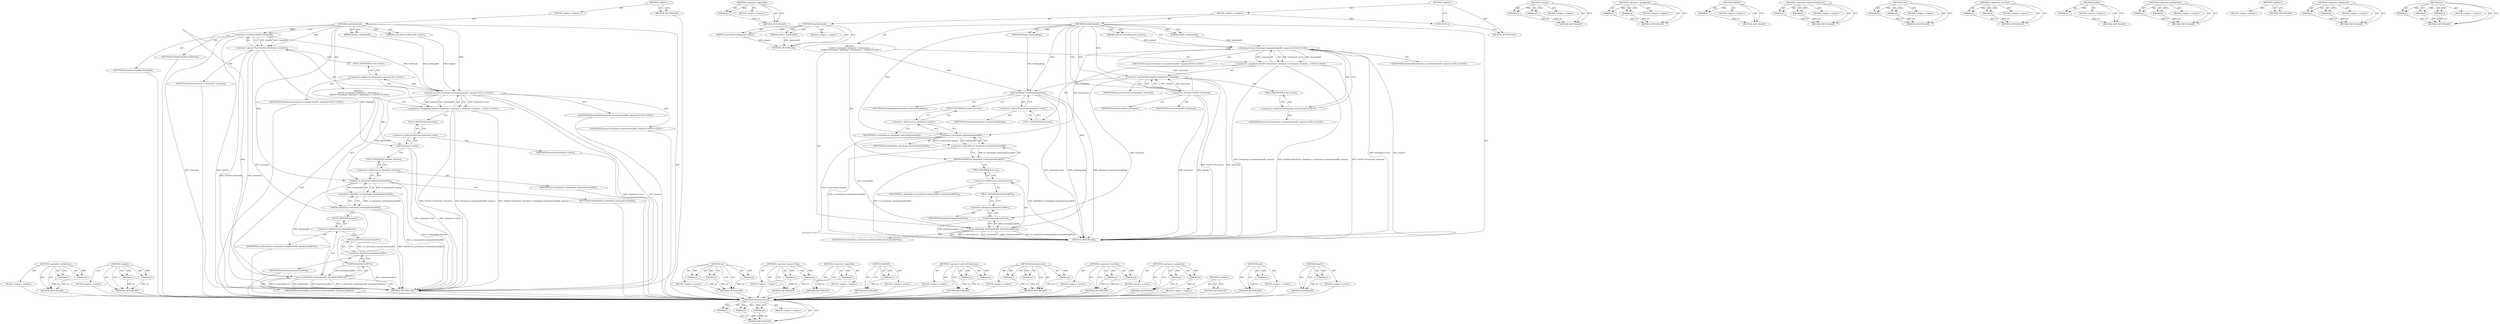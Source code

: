 digraph "set" {
vulnerable_84 [label=<(METHOD,&lt;operator&gt;.fieldAccess)>];
vulnerable_85 [label=<(PARAM,p1)>];
vulnerable_86 [label=<(PARAM,p2)>];
vulnerable_87 [label=<(BLOCK,&lt;empty&gt;,&lt;empty&gt;)>];
vulnerable_88 [label=<(METHOD_RETURN,ANY)>];
vulnerable_106 [label=<(METHOD,contains)>];
vulnerable_107 [label=<(PARAM,p1)>];
vulnerable_108 [label=<(PARAM,p2)>];
vulnerable_109 [label=<(BLOCK,&lt;empty&gt;,&lt;empty&gt;)>];
vulnerable_110 [label=<(METHOD_RETURN,ANY)>];
vulnerable_6 [label=<(METHOD,&lt;global&gt;)<SUB>1</SUB>>];
vulnerable_7 [label=<(BLOCK,&lt;empty&gt;,&lt;empty&gt;)<SUB>1</SUB>>];
vulnerable_8 [label=<(METHOD,startDownload)<SUB>1</SUB>>];
vulnerable_9 [label=<(PARAM,uint64_t downloadID)<SUB>1</SUB>>];
vulnerable_10 [label=<(PARAM,const ResourceRequest&amp; request)<SUB>1</SUB>>];
vulnerable_11 [label="<(BLOCK,{
     OwnPtr&lt;Download&gt; download = Download::cr...,{
     OwnPtr&lt;Download&gt; download = Download::cr...)<SUB>2</SUB>>"];
vulnerable_12 [label="<(&lt;operator&gt;.assignment,OwnPtr&lt;Download&gt; download = Download::create(do...)<SUB>3</SUB>>"];
vulnerable_13 [label=<(&lt;operator&gt;.greaterThan,OwnPtr&lt;Download&gt; download)<SUB>3</SUB>>];
vulnerable_14 [label=<(&lt;operator&gt;.lessThan,OwnPtr&lt;Download)<SUB>3</SUB>>];
vulnerable_15 [label=<(IDENTIFIER,OwnPtr,OwnPtr&lt;Download)<SUB>3</SUB>>];
vulnerable_16 [label=<(IDENTIFIER,Download,OwnPtr&lt;Download)<SUB>3</SUB>>];
vulnerable_17 [label=<(IDENTIFIER,download,OwnPtr&lt;Download&gt; download)<SUB>3</SUB>>];
vulnerable_18 [label="<(Download.create,Download::create(downloadID, request))<SUB>3</SUB>>"];
vulnerable_19 [label="<(&lt;operator&gt;.fieldAccess,Download::create)<SUB>3</SUB>>"];
vulnerable_20 [label="<(IDENTIFIER,Download,Download::create(downloadID, request))<SUB>3</SUB>>"];
vulnerable_21 [label=<(FIELD_IDENTIFIER,create,create)<SUB>3</SUB>>];
vulnerable_22 [label="<(IDENTIFIER,downloadID,Download::create(downloadID, request))<SUB>3</SUB>>"];
vulnerable_23 [label="<(IDENTIFIER,request,Download::create(downloadID, request))<SUB>3</SUB>>"];
vulnerable_24 [label=<(start,download-&gt;start())<SUB>4</SUB>>];
vulnerable_25 [label=<(&lt;operator&gt;.indirectFieldAccess,download-&gt;start)<SUB>4</SUB>>];
vulnerable_26 [label=<(IDENTIFIER,download,download-&gt;start())<SUB>4</SUB>>];
vulnerable_27 [label=<(FIELD_IDENTIFIER,start,start)<SUB>4</SUB>>];
vulnerable_28 [label=<(ASSERT,ASSERT(!m_downloads.contains(downloadID)))<SUB>6</SUB>>];
vulnerable_29 [label=<(&lt;operator&gt;.logicalNot,!m_downloads.contains(downloadID))<SUB>6</SUB>>];
vulnerable_30 [label=<(contains,m_downloads.contains(downloadID))<SUB>6</SUB>>];
vulnerable_31 [label=<(&lt;operator&gt;.fieldAccess,m_downloads.contains)<SUB>6</SUB>>];
vulnerable_32 [label=<(IDENTIFIER,m_downloads,m_downloads.contains(downloadID))<SUB>6</SUB>>];
vulnerable_33 [label=<(FIELD_IDENTIFIER,contains,contains)<SUB>6</SUB>>];
vulnerable_34 [label=<(IDENTIFIER,downloadID,m_downloads.contains(downloadID))<SUB>6</SUB>>];
vulnerable_35 [label=<(set,m_downloads.set(downloadID, download.leakPtr()))<SUB>7</SUB>>];
vulnerable_36 [label=<(&lt;operator&gt;.fieldAccess,m_downloads.set)<SUB>7</SUB>>];
vulnerable_37 [label=<(IDENTIFIER,m_downloads,m_downloads.set(downloadID, download.leakPtr()))<SUB>7</SUB>>];
vulnerable_38 [label=<(FIELD_IDENTIFIER,set,set)<SUB>7</SUB>>];
vulnerable_39 [label=<(IDENTIFIER,downloadID,m_downloads.set(downloadID, download.leakPtr()))<SUB>7</SUB>>];
vulnerable_40 [label=<(leakPtr,download.leakPtr())<SUB>7</SUB>>];
vulnerable_41 [label=<(&lt;operator&gt;.fieldAccess,download.leakPtr)<SUB>7</SUB>>];
vulnerable_42 [label=<(IDENTIFIER,download,download.leakPtr())<SUB>7</SUB>>];
vulnerable_43 [label=<(FIELD_IDENTIFIER,leakPtr,leakPtr)<SUB>7</SUB>>];
vulnerable_44 [label=<(METHOD_RETURN,void)<SUB>1</SUB>>];
vulnerable_46 [label=<(METHOD_RETURN,ANY)<SUB>1</SUB>>];
vulnerable_111 [label=<(METHOD,set)>];
vulnerable_112 [label=<(PARAM,p1)>];
vulnerable_113 [label=<(PARAM,p2)>];
vulnerable_114 [label=<(PARAM,p3)>];
vulnerable_115 [label=<(BLOCK,&lt;empty&gt;,&lt;empty&gt;)>];
vulnerable_116 [label=<(METHOD_RETURN,ANY)>];
vulnerable_68 [label=<(METHOD,&lt;operator&gt;.greaterThan)>];
vulnerable_69 [label=<(PARAM,p1)>];
vulnerable_70 [label=<(PARAM,p2)>];
vulnerable_71 [label=<(BLOCK,&lt;empty&gt;,&lt;empty&gt;)>];
vulnerable_72 [label=<(METHOD_RETURN,ANY)>];
vulnerable_102 [label=<(METHOD,&lt;operator&gt;.logicalNot)>];
vulnerable_103 [label=<(PARAM,p1)>];
vulnerable_104 [label=<(BLOCK,&lt;empty&gt;,&lt;empty&gt;)>];
vulnerable_105 [label=<(METHOD_RETURN,ANY)>];
vulnerable_98 [label=<(METHOD,ASSERT)>];
vulnerable_99 [label=<(PARAM,p1)>];
vulnerable_100 [label=<(BLOCK,&lt;empty&gt;,&lt;empty&gt;)>];
vulnerable_101 [label=<(METHOD_RETURN,ANY)>];
vulnerable_93 [label=<(METHOD,&lt;operator&gt;.indirectFieldAccess)>];
vulnerable_94 [label=<(PARAM,p1)>];
vulnerable_95 [label=<(PARAM,p2)>];
vulnerable_96 [label=<(BLOCK,&lt;empty&gt;,&lt;empty&gt;)>];
vulnerable_97 [label=<(METHOD_RETURN,ANY)>];
vulnerable_78 [label=<(METHOD,Download.create)>];
vulnerable_79 [label=<(PARAM,p1)>];
vulnerable_80 [label=<(PARAM,p2)>];
vulnerable_81 [label=<(PARAM,p3)>];
vulnerable_82 [label=<(BLOCK,&lt;empty&gt;,&lt;empty&gt;)>];
vulnerable_83 [label=<(METHOD_RETURN,ANY)>];
vulnerable_73 [label=<(METHOD,&lt;operator&gt;.lessThan)>];
vulnerable_74 [label=<(PARAM,p1)>];
vulnerable_75 [label=<(PARAM,p2)>];
vulnerable_76 [label=<(BLOCK,&lt;empty&gt;,&lt;empty&gt;)>];
vulnerable_77 [label=<(METHOD_RETURN,ANY)>];
vulnerable_63 [label=<(METHOD,&lt;operator&gt;.assignment)>];
vulnerable_64 [label=<(PARAM,p1)>];
vulnerable_65 [label=<(PARAM,p2)>];
vulnerable_66 [label=<(BLOCK,&lt;empty&gt;,&lt;empty&gt;)>];
vulnerable_67 [label=<(METHOD_RETURN,ANY)>];
vulnerable_57 [label=<(METHOD,&lt;global&gt;)<SUB>1</SUB>>];
vulnerable_58 [label=<(BLOCK,&lt;empty&gt;,&lt;empty&gt;)>];
vulnerable_59 [label=<(METHOD_RETURN,ANY)>];
vulnerable_89 [label=<(METHOD,start)>];
vulnerable_90 [label=<(PARAM,p1)>];
vulnerable_91 [label=<(BLOCK,&lt;empty&gt;,&lt;empty&gt;)>];
vulnerable_92 [label=<(METHOD_RETURN,ANY)>];
vulnerable_117 [label=<(METHOD,leakPtr)>];
vulnerable_118 [label=<(PARAM,p1)>];
vulnerable_119 [label=<(BLOCK,&lt;empty&gt;,&lt;empty&gt;)>];
vulnerable_120 [label=<(METHOD_RETURN,ANY)>];
fixed_89 [label=<(METHOD,Download.create)>];
fixed_90 [label=<(PARAM,p1)>];
fixed_91 [label=<(PARAM,p2)>];
fixed_92 [label=<(PARAM,p3)>];
fixed_93 [label=<(BLOCK,&lt;empty&gt;,&lt;empty&gt;)>];
fixed_94 [label=<(METHOD_RETURN,ANY)>];
fixed_114 [label=<(METHOD,&lt;operator&gt;.logicalNot)>];
fixed_115 [label=<(PARAM,p1)>];
fixed_116 [label=<(BLOCK,&lt;empty&gt;,&lt;empty&gt;)>];
fixed_117 [label=<(METHOD_RETURN,ANY)>];
fixed_6 [label=<(METHOD,&lt;global&gt;)<SUB>1</SUB>>];
fixed_7 [label=<(BLOCK,&lt;empty&gt;,&lt;empty&gt;)<SUB>1</SUB>>];
fixed_8 [label=<(METHOD,startDownload)<SUB>1</SUB>>];
fixed_9 [label=<(PARAM,uint64_t downloadID)<SUB>1</SUB>>];
fixed_10 [label=<(PARAM,const ResourceRequest&amp; request)<SUB>1</SUB>>];
fixed_11 [label=<(BLOCK,&lt;empty&gt;,&lt;empty&gt;)>];
fixed_12 [label=<(METHOD_RETURN,void)<SUB>1</SUB>>];
fixed_14 [label=<(UNKNOWN,),))<SUB>1</SUB>>];
fixed_15 [label=<(METHOD,startDownload)<SUB>2</SUB>>];
fixed_16 [label=<(PARAM,uint64_t downloadID)<SUB>2</SUB>>];
fixed_17 [label=<(PARAM,WebPage* initiatingPage)<SUB>2</SUB>>];
fixed_18 [label=<(PARAM,const ResourceRequest&amp; request)<SUB>2</SUB>>];
fixed_19 [label="<(BLOCK,{
     OwnPtr&lt;Download&gt; download = Download::cr...,{
     OwnPtr&lt;Download&gt; download = Download::cr...)<SUB>3</SUB>>"];
fixed_20 [label="<(&lt;operator&gt;.assignment,OwnPtr&lt;Download&gt; download = Download::create(do...)<SUB>4</SUB>>"];
fixed_21 [label=<(&lt;operator&gt;.greaterThan,OwnPtr&lt;Download&gt; download)<SUB>4</SUB>>];
fixed_22 [label=<(&lt;operator&gt;.lessThan,OwnPtr&lt;Download)<SUB>4</SUB>>];
fixed_23 [label=<(IDENTIFIER,OwnPtr,OwnPtr&lt;Download)<SUB>4</SUB>>];
fixed_24 [label=<(IDENTIFIER,Download,OwnPtr&lt;Download)<SUB>4</SUB>>];
fixed_25 [label=<(IDENTIFIER,download,OwnPtr&lt;Download&gt; download)<SUB>4</SUB>>];
fixed_26 [label="<(Download.create,Download::create(downloadID, request))<SUB>4</SUB>>"];
fixed_27 [label="<(&lt;operator&gt;.fieldAccess,Download::create)<SUB>4</SUB>>"];
fixed_28 [label="<(IDENTIFIER,Download,Download::create(downloadID, request))<SUB>4</SUB>>"];
fixed_29 [label=<(FIELD_IDENTIFIER,create,create)<SUB>4</SUB>>];
fixed_30 [label="<(IDENTIFIER,downloadID,Download::create(downloadID, request))<SUB>4</SUB>>"];
fixed_31 [label="<(IDENTIFIER,request,Download::create(downloadID, request))<SUB>4</SUB>>"];
fixed_32 [label=<(start,download-&gt;start(initiatingPage))<SUB>5</SUB>>];
fixed_33 [label=<(&lt;operator&gt;.indirectFieldAccess,download-&gt;start)<SUB>5</SUB>>];
fixed_34 [label=<(IDENTIFIER,download,download-&gt;start(initiatingPage))<SUB>5</SUB>>];
fixed_35 [label=<(FIELD_IDENTIFIER,start,start)<SUB>5</SUB>>];
fixed_36 [label=<(IDENTIFIER,initiatingPage,download-&gt;start(initiatingPage))<SUB>5</SUB>>];
fixed_37 [label=<(ASSERT,ASSERT(!m_downloads.contains(downloadID)))<SUB>7</SUB>>];
fixed_38 [label=<(&lt;operator&gt;.logicalNot,!m_downloads.contains(downloadID))<SUB>7</SUB>>];
fixed_39 [label=<(contains,m_downloads.contains(downloadID))<SUB>7</SUB>>];
fixed_40 [label=<(&lt;operator&gt;.fieldAccess,m_downloads.contains)<SUB>7</SUB>>];
fixed_41 [label=<(IDENTIFIER,m_downloads,m_downloads.contains(downloadID))<SUB>7</SUB>>];
fixed_42 [label=<(FIELD_IDENTIFIER,contains,contains)<SUB>7</SUB>>];
fixed_43 [label=<(IDENTIFIER,downloadID,m_downloads.contains(downloadID))<SUB>7</SUB>>];
fixed_44 [label=<(set,m_downloads.set(downloadID, download.leakPtr()))<SUB>8</SUB>>];
fixed_45 [label=<(&lt;operator&gt;.fieldAccess,m_downloads.set)<SUB>8</SUB>>];
fixed_46 [label=<(IDENTIFIER,m_downloads,m_downloads.set(downloadID, download.leakPtr()))<SUB>8</SUB>>];
fixed_47 [label=<(FIELD_IDENTIFIER,set,set)<SUB>8</SUB>>];
fixed_48 [label=<(IDENTIFIER,downloadID,m_downloads.set(downloadID, download.leakPtr()))<SUB>8</SUB>>];
fixed_49 [label=<(leakPtr,download.leakPtr())<SUB>8</SUB>>];
fixed_50 [label=<(&lt;operator&gt;.fieldAccess,download.leakPtr)<SUB>8</SUB>>];
fixed_51 [label=<(IDENTIFIER,download,download.leakPtr())<SUB>8</SUB>>];
fixed_52 [label=<(FIELD_IDENTIFIER,leakPtr,leakPtr)<SUB>8</SUB>>];
fixed_53 [label=<(METHOD_RETURN,void)<SUB>2</SUB>>];
fixed_55 [label=<(METHOD_RETURN,ANY)<SUB>1</SUB>>];
fixed_118 [label=<(METHOD,contains)>];
fixed_119 [label=<(PARAM,p1)>];
fixed_120 [label=<(PARAM,p2)>];
fixed_121 [label=<(BLOCK,&lt;empty&gt;,&lt;empty&gt;)>];
fixed_122 [label=<(METHOD_RETURN,ANY)>];
fixed_74 [label=<(METHOD,&lt;operator&gt;.assignment)>];
fixed_75 [label=<(PARAM,p1)>];
fixed_76 [label=<(PARAM,p2)>];
fixed_77 [label=<(BLOCK,&lt;empty&gt;,&lt;empty&gt;)>];
fixed_78 [label=<(METHOD_RETURN,ANY)>];
fixed_110 [label=<(METHOD,ASSERT)>];
fixed_111 [label=<(PARAM,p1)>];
fixed_112 [label=<(BLOCK,&lt;empty&gt;,&lt;empty&gt;)>];
fixed_113 [label=<(METHOD_RETURN,ANY)>];
fixed_105 [label=<(METHOD,&lt;operator&gt;.indirectFieldAccess)>];
fixed_106 [label=<(PARAM,p1)>];
fixed_107 [label=<(PARAM,p2)>];
fixed_108 [label=<(BLOCK,&lt;empty&gt;,&lt;empty&gt;)>];
fixed_109 [label=<(METHOD_RETURN,ANY)>];
fixed_100 [label=<(METHOD,start)>];
fixed_101 [label=<(PARAM,p1)>];
fixed_102 [label=<(PARAM,p2)>];
fixed_103 [label=<(BLOCK,&lt;empty&gt;,&lt;empty&gt;)>];
fixed_104 [label=<(METHOD_RETURN,ANY)>];
fixed_84 [label=<(METHOD,&lt;operator&gt;.lessThan)>];
fixed_85 [label=<(PARAM,p1)>];
fixed_86 [label=<(PARAM,p2)>];
fixed_87 [label=<(BLOCK,&lt;empty&gt;,&lt;empty&gt;)>];
fixed_88 [label=<(METHOD_RETURN,ANY)>];
fixed_129 [label=<(METHOD,leakPtr)>];
fixed_130 [label=<(PARAM,p1)>];
fixed_131 [label=<(BLOCK,&lt;empty&gt;,&lt;empty&gt;)>];
fixed_132 [label=<(METHOD_RETURN,ANY)>];
fixed_79 [label=<(METHOD,&lt;operator&gt;.greaterThan)>];
fixed_80 [label=<(PARAM,p1)>];
fixed_81 [label=<(PARAM,p2)>];
fixed_82 [label=<(BLOCK,&lt;empty&gt;,&lt;empty&gt;)>];
fixed_83 [label=<(METHOD_RETURN,ANY)>];
fixed_68 [label=<(METHOD,&lt;global&gt;)<SUB>1</SUB>>];
fixed_69 [label=<(BLOCK,&lt;empty&gt;,&lt;empty&gt;)>];
fixed_70 [label=<(METHOD_RETURN,ANY)>];
fixed_95 [label=<(METHOD,&lt;operator&gt;.fieldAccess)>];
fixed_96 [label=<(PARAM,p1)>];
fixed_97 [label=<(PARAM,p2)>];
fixed_98 [label=<(BLOCK,&lt;empty&gt;,&lt;empty&gt;)>];
fixed_99 [label=<(METHOD_RETURN,ANY)>];
fixed_123 [label=<(METHOD,set)>];
fixed_124 [label=<(PARAM,p1)>];
fixed_125 [label=<(PARAM,p2)>];
fixed_126 [label=<(PARAM,p3)>];
fixed_127 [label=<(BLOCK,&lt;empty&gt;,&lt;empty&gt;)>];
fixed_128 [label=<(METHOD_RETURN,ANY)>];
vulnerable_84 -> vulnerable_85  [key=0, label="AST: "];
vulnerable_84 -> vulnerable_85  [key=1, label="DDG: "];
vulnerable_84 -> vulnerable_87  [key=0, label="AST: "];
vulnerable_84 -> vulnerable_86  [key=0, label="AST: "];
vulnerable_84 -> vulnerable_86  [key=1, label="DDG: "];
vulnerable_84 -> vulnerable_88  [key=0, label="AST: "];
vulnerable_84 -> vulnerable_88  [key=1, label="CFG: "];
vulnerable_85 -> vulnerable_88  [key=0, label="DDG: p1"];
vulnerable_86 -> vulnerable_88  [key=0, label="DDG: p2"];
vulnerable_87 -> fixed_89  [key=0];
vulnerable_88 -> fixed_89  [key=0];
vulnerable_106 -> vulnerable_107  [key=0, label="AST: "];
vulnerable_106 -> vulnerable_107  [key=1, label="DDG: "];
vulnerable_106 -> vulnerable_109  [key=0, label="AST: "];
vulnerable_106 -> vulnerable_108  [key=0, label="AST: "];
vulnerable_106 -> vulnerable_108  [key=1, label="DDG: "];
vulnerable_106 -> vulnerable_110  [key=0, label="AST: "];
vulnerable_106 -> vulnerable_110  [key=1, label="CFG: "];
vulnerable_107 -> vulnerable_110  [key=0, label="DDG: p1"];
vulnerable_108 -> vulnerable_110  [key=0, label="DDG: p2"];
vulnerable_109 -> fixed_89  [key=0];
vulnerable_110 -> fixed_89  [key=0];
vulnerable_6 -> vulnerable_7  [key=0, label="AST: "];
vulnerable_6 -> vulnerable_46  [key=0, label="AST: "];
vulnerable_6 -> vulnerable_46  [key=1, label="CFG: "];
vulnerable_7 -> vulnerable_8  [key=0, label="AST: "];
vulnerable_8 -> vulnerable_9  [key=0, label="AST: "];
vulnerable_8 -> vulnerable_9  [key=1, label="DDG: "];
vulnerable_8 -> vulnerable_10  [key=0, label="AST: "];
vulnerable_8 -> vulnerable_10  [key=1, label="DDG: "];
vulnerable_8 -> vulnerable_11  [key=0, label="AST: "];
vulnerable_8 -> vulnerable_44  [key=0, label="AST: "];
vulnerable_8 -> vulnerable_14  [key=0, label="CFG: "];
vulnerable_8 -> vulnerable_14  [key=1, label="DDG: "];
vulnerable_8 -> vulnerable_35  [key=0, label="DDG: "];
vulnerable_8 -> vulnerable_13  [key=0, label="DDG: "];
vulnerable_8 -> vulnerable_18  [key=0, label="DDG: "];
vulnerable_8 -> vulnerable_30  [key=0, label="DDG: "];
vulnerable_9 -> vulnerable_18  [key=0, label="DDG: downloadID"];
vulnerable_10 -> vulnerable_18  [key=0, label="DDG: request"];
vulnerable_11 -> vulnerable_12  [key=0, label="AST: "];
vulnerable_11 -> vulnerable_24  [key=0, label="AST: "];
vulnerable_11 -> vulnerable_28  [key=0, label="AST: "];
vulnerable_11 -> vulnerable_35  [key=0, label="AST: "];
vulnerable_12 -> vulnerable_13  [key=0, label="AST: "];
vulnerable_12 -> vulnerable_18  [key=0, label="AST: "];
vulnerable_12 -> vulnerable_27  [key=0, label="CFG: "];
vulnerable_12 -> vulnerable_44  [key=0, label="DDG: OwnPtr&lt;Download&gt; download"];
vulnerable_12 -> vulnerable_44  [key=1, label="DDG: Download::create(downloadID, request)"];
vulnerable_12 -> vulnerable_44  [key=2, label="DDG: OwnPtr&lt;Download&gt; download = Download::create(downloadID, request)"];
vulnerable_13 -> vulnerable_14  [key=0, label="AST: "];
vulnerable_13 -> vulnerable_17  [key=0, label="AST: "];
vulnerable_13 -> vulnerable_21  [key=0, label="CFG: "];
vulnerable_13 -> vulnerable_44  [key=0, label="DDG: OwnPtr&lt;Download"];
vulnerable_13 -> vulnerable_44  [key=1, label="DDG: download"];
vulnerable_13 -> vulnerable_24  [key=0, label="DDG: download"];
vulnerable_13 -> vulnerable_40  [key=0, label="DDG: download"];
vulnerable_14 -> vulnerable_15  [key=0, label="AST: "];
vulnerable_14 -> vulnerable_16  [key=0, label="AST: "];
vulnerable_14 -> vulnerable_13  [key=0, label="CFG: "];
vulnerable_14 -> vulnerable_13  [key=1, label="DDG: OwnPtr"];
vulnerable_14 -> vulnerable_13  [key=2, label="DDG: Download"];
vulnerable_14 -> vulnerable_44  [key=0, label="DDG: Download"];
vulnerable_14 -> vulnerable_44  [key=1, label="DDG: OwnPtr"];
vulnerable_14 -> vulnerable_18  [key=0, label="DDG: Download"];
vulnerable_15 -> fixed_89  [key=0];
vulnerable_16 -> fixed_89  [key=0];
vulnerable_17 -> fixed_89  [key=0];
vulnerable_18 -> vulnerable_19  [key=0, label="AST: "];
vulnerable_18 -> vulnerable_22  [key=0, label="AST: "];
vulnerable_18 -> vulnerable_23  [key=0, label="AST: "];
vulnerable_18 -> vulnerable_12  [key=0, label="CFG: "];
vulnerable_18 -> vulnerable_12  [key=1, label="DDG: Download::create"];
vulnerable_18 -> vulnerable_12  [key=2, label="DDG: downloadID"];
vulnerable_18 -> vulnerable_12  [key=3, label="DDG: request"];
vulnerable_18 -> vulnerable_44  [key=0, label="DDG: Download::create"];
vulnerable_18 -> vulnerable_44  [key=1, label="DDG: request"];
vulnerable_18 -> vulnerable_30  [key=0, label="DDG: downloadID"];
vulnerable_19 -> vulnerable_20  [key=0, label="AST: "];
vulnerable_19 -> vulnerable_21  [key=0, label="AST: "];
vulnerable_19 -> vulnerable_18  [key=0, label="CFG: "];
vulnerable_20 -> fixed_89  [key=0];
vulnerable_21 -> vulnerable_19  [key=0, label="CFG: "];
vulnerable_22 -> fixed_89  [key=0];
vulnerable_23 -> fixed_89  [key=0];
vulnerable_24 -> vulnerable_25  [key=0, label="AST: "];
vulnerable_24 -> vulnerable_33  [key=0, label="CFG: "];
vulnerable_24 -> vulnerable_44  [key=0, label="DDG: download-&gt;start"];
vulnerable_24 -> vulnerable_44  [key=1, label="DDG: download-&gt;start()"];
vulnerable_25 -> vulnerable_26  [key=0, label="AST: "];
vulnerable_25 -> vulnerable_27  [key=0, label="AST: "];
vulnerable_25 -> vulnerable_24  [key=0, label="CFG: "];
vulnerable_26 -> fixed_89  [key=0];
vulnerable_27 -> vulnerable_25  [key=0, label="CFG: "];
vulnerable_28 -> vulnerable_29  [key=0, label="AST: "];
vulnerable_28 -> vulnerable_38  [key=0, label="CFG: "];
vulnerable_28 -> vulnerable_44  [key=0, label="DDG: !m_downloads.contains(downloadID)"];
vulnerable_28 -> vulnerable_44  [key=1, label="DDG: ASSERT(!m_downloads.contains(downloadID))"];
vulnerable_29 -> vulnerable_30  [key=0, label="AST: "];
vulnerable_29 -> vulnerable_28  [key=0, label="CFG: "];
vulnerable_29 -> vulnerable_28  [key=1, label="DDG: m_downloads.contains(downloadID)"];
vulnerable_29 -> vulnerable_44  [key=0, label="DDG: m_downloads.contains(downloadID)"];
vulnerable_30 -> vulnerable_31  [key=0, label="AST: "];
vulnerable_30 -> vulnerable_34  [key=0, label="AST: "];
vulnerable_30 -> vulnerable_29  [key=0, label="CFG: "];
vulnerable_30 -> vulnerable_29  [key=1, label="DDG: m_downloads.contains"];
vulnerable_30 -> vulnerable_29  [key=2, label="DDG: downloadID"];
vulnerable_30 -> vulnerable_44  [key=0, label="DDG: m_downloads.contains"];
vulnerable_30 -> vulnerable_35  [key=0, label="DDG: downloadID"];
vulnerable_31 -> vulnerable_32  [key=0, label="AST: "];
vulnerable_31 -> vulnerable_33  [key=0, label="AST: "];
vulnerable_31 -> vulnerable_30  [key=0, label="CFG: "];
vulnerable_32 -> fixed_89  [key=0];
vulnerable_33 -> vulnerable_31  [key=0, label="CFG: "];
vulnerable_34 -> fixed_89  [key=0];
vulnerable_35 -> vulnerable_36  [key=0, label="AST: "];
vulnerable_35 -> vulnerable_39  [key=0, label="AST: "];
vulnerable_35 -> vulnerable_40  [key=0, label="AST: "];
vulnerable_35 -> vulnerable_44  [key=0, label="CFG: "];
vulnerable_35 -> vulnerable_44  [key=1, label="DDG: m_downloads.set"];
vulnerable_35 -> vulnerable_44  [key=2, label="DDG: downloadID"];
vulnerable_35 -> vulnerable_44  [key=3, label="DDG: download.leakPtr()"];
vulnerable_35 -> vulnerable_44  [key=4, label="DDG: m_downloads.set(downloadID, download.leakPtr())"];
vulnerable_36 -> vulnerable_37  [key=0, label="AST: "];
vulnerable_36 -> vulnerable_38  [key=0, label="AST: "];
vulnerable_36 -> vulnerable_43  [key=0, label="CFG: "];
vulnerable_37 -> fixed_89  [key=0];
vulnerable_38 -> vulnerable_36  [key=0, label="CFG: "];
vulnerable_39 -> fixed_89  [key=0];
vulnerable_40 -> vulnerable_41  [key=0, label="AST: "];
vulnerable_40 -> vulnerable_35  [key=0, label="CFG: "];
vulnerable_40 -> vulnerable_35  [key=1, label="DDG: download.leakPtr"];
vulnerable_40 -> vulnerable_44  [key=0, label="DDG: download.leakPtr"];
vulnerable_41 -> vulnerable_42  [key=0, label="AST: "];
vulnerable_41 -> vulnerable_43  [key=0, label="AST: "];
vulnerable_41 -> vulnerable_40  [key=0, label="CFG: "];
vulnerable_42 -> fixed_89  [key=0];
vulnerable_43 -> vulnerable_41  [key=0, label="CFG: "];
vulnerable_44 -> fixed_89  [key=0];
vulnerable_46 -> fixed_89  [key=0];
vulnerable_111 -> vulnerable_112  [key=0, label="AST: "];
vulnerable_111 -> vulnerable_112  [key=1, label="DDG: "];
vulnerable_111 -> vulnerable_115  [key=0, label="AST: "];
vulnerable_111 -> vulnerable_113  [key=0, label="AST: "];
vulnerable_111 -> vulnerable_113  [key=1, label="DDG: "];
vulnerable_111 -> vulnerable_116  [key=0, label="AST: "];
vulnerable_111 -> vulnerable_116  [key=1, label="CFG: "];
vulnerable_111 -> vulnerable_114  [key=0, label="AST: "];
vulnerable_111 -> vulnerable_114  [key=1, label="DDG: "];
vulnerable_112 -> vulnerable_116  [key=0, label="DDG: p1"];
vulnerable_113 -> vulnerable_116  [key=0, label="DDG: p2"];
vulnerable_114 -> vulnerable_116  [key=0, label="DDG: p3"];
vulnerable_115 -> fixed_89  [key=0];
vulnerable_116 -> fixed_89  [key=0];
vulnerable_68 -> vulnerable_69  [key=0, label="AST: "];
vulnerable_68 -> vulnerable_69  [key=1, label="DDG: "];
vulnerable_68 -> vulnerable_71  [key=0, label="AST: "];
vulnerable_68 -> vulnerable_70  [key=0, label="AST: "];
vulnerable_68 -> vulnerable_70  [key=1, label="DDG: "];
vulnerable_68 -> vulnerable_72  [key=0, label="AST: "];
vulnerable_68 -> vulnerable_72  [key=1, label="CFG: "];
vulnerable_69 -> vulnerable_72  [key=0, label="DDG: p1"];
vulnerable_70 -> vulnerable_72  [key=0, label="DDG: p2"];
vulnerable_71 -> fixed_89  [key=0];
vulnerable_72 -> fixed_89  [key=0];
vulnerable_102 -> vulnerable_103  [key=0, label="AST: "];
vulnerable_102 -> vulnerable_103  [key=1, label="DDG: "];
vulnerable_102 -> vulnerable_104  [key=0, label="AST: "];
vulnerable_102 -> vulnerable_105  [key=0, label="AST: "];
vulnerable_102 -> vulnerable_105  [key=1, label="CFG: "];
vulnerable_103 -> vulnerable_105  [key=0, label="DDG: p1"];
vulnerable_104 -> fixed_89  [key=0];
vulnerable_105 -> fixed_89  [key=0];
vulnerable_98 -> vulnerable_99  [key=0, label="AST: "];
vulnerable_98 -> vulnerable_99  [key=1, label="DDG: "];
vulnerable_98 -> vulnerable_100  [key=0, label="AST: "];
vulnerable_98 -> vulnerable_101  [key=0, label="AST: "];
vulnerable_98 -> vulnerable_101  [key=1, label="CFG: "];
vulnerable_99 -> vulnerable_101  [key=0, label="DDG: p1"];
vulnerable_100 -> fixed_89  [key=0];
vulnerable_101 -> fixed_89  [key=0];
vulnerable_93 -> vulnerable_94  [key=0, label="AST: "];
vulnerable_93 -> vulnerable_94  [key=1, label="DDG: "];
vulnerable_93 -> vulnerable_96  [key=0, label="AST: "];
vulnerable_93 -> vulnerable_95  [key=0, label="AST: "];
vulnerable_93 -> vulnerable_95  [key=1, label="DDG: "];
vulnerable_93 -> vulnerable_97  [key=0, label="AST: "];
vulnerable_93 -> vulnerable_97  [key=1, label="CFG: "];
vulnerable_94 -> vulnerable_97  [key=0, label="DDG: p1"];
vulnerable_95 -> vulnerable_97  [key=0, label="DDG: p2"];
vulnerable_96 -> fixed_89  [key=0];
vulnerable_97 -> fixed_89  [key=0];
vulnerable_78 -> vulnerable_79  [key=0, label="AST: "];
vulnerable_78 -> vulnerable_79  [key=1, label="DDG: "];
vulnerable_78 -> vulnerable_82  [key=0, label="AST: "];
vulnerable_78 -> vulnerable_80  [key=0, label="AST: "];
vulnerable_78 -> vulnerable_80  [key=1, label="DDG: "];
vulnerable_78 -> vulnerable_83  [key=0, label="AST: "];
vulnerable_78 -> vulnerable_83  [key=1, label="CFG: "];
vulnerable_78 -> vulnerable_81  [key=0, label="AST: "];
vulnerable_78 -> vulnerable_81  [key=1, label="DDG: "];
vulnerable_79 -> vulnerable_83  [key=0, label="DDG: p1"];
vulnerable_80 -> vulnerable_83  [key=0, label="DDG: p2"];
vulnerable_81 -> vulnerable_83  [key=0, label="DDG: p3"];
vulnerable_82 -> fixed_89  [key=0];
vulnerable_83 -> fixed_89  [key=0];
vulnerable_73 -> vulnerable_74  [key=0, label="AST: "];
vulnerable_73 -> vulnerable_74  [key=1, label="DDG: "];
vulnerable_73 -> vulnerable_76  [key=0, label="AST: "];
vulnerable_73 -> vulnerable_75  [key=0, label="AST: "];
vulnerable_73 -> vulnerable_75  [key=1, label="DDG: "];
vulnerable_73 -> vulnerable_77  [key=0, label="AST: "];
vulnerable_73 -> vulnerable_77  [key=1, label="CFG: "];
vulnerable_74 -> vulnerable_77  [key=0, label="DDG: p1"];
vulnerable_75 -> vulnerable_77  [key=0, label="DDG: p2"];
vulnerable_76 -> fixed_89  [key=0];
vulnerable_77 -> fixed_89  [key=0];
vulnerable_63 -> vulnerable_64  [key=0, label="AST: "];
vulnerable_63 -> vulnerable_64  [key=1, label="DDG: "];
vulnerable_63 -> vulnerable_66  [key=0, label="AST: "];
vulnerable_63 -> vulnerable_65  [key=0, label="AST: "];
vulnerable_63 -> vulnerable_65  [key=1, label="DDG: "];
vulnerable_63 -> vulnerable_67  [key=0, label="AST: "];
vulnerable_63 -> vulnerable_67  [key=1, label="CFG: "];
vulnerable_64 -> vulnerable_67  [key=0, label="DDG: p1"];
vulnerable_65 -> vulnerable_67  [key=0, label="DDG: p2"];
vulnerable_66 -> fixed_89  [key=0];
vulnerable_67 -> fixed_89  [key=0];
vulnerable_57 -> vulnerable_58  [key=0, label="AST: "];
vulnerable_57 -> vulnerable_59  [key=0, label="AST: "];
vulnerable_57 -> vulnerable_59  [key=1, label="CFG: "];
vulnerable_58 -> fixed_89  [key=0];
vulnerable_59 -> fixed_89  [key=0];
vulnerable_89 -> vulnerable_90  [key=0, label="AST: "];
vulnerable_89 -> vulnerable_90  [key=1, label="DDG: "];
vulnerable_89 -> vulnerable_91  [key=0, label="AST: "];
vulnerable_89 -> vulnerable_92  [key=0, label="AST: "];
vulnerable_89 -> vulnerable_92  [key=1, label="CFG: "];
vulnerable_90 -> vulnerable_92  [key=0, label="DDG: p1"];
vulnerable_91 -> fixed_89  [key=0];
vulnerable_92 -> fixed_89  [key=0];
vulnerable_117 -> vulnerable_118  [key=0, label="AST: "];
vulnerable_117 -> vulnerable_118  [key=1, label="DDG: "];
vulnerable_117 -> vulnerable_119  [key=0, label="AST: "];
vulnerable_117 -> vulnerable_120  [key=0, label="AST: "];
vulnerable_117 -> vulnerable_120  [key=1, label="CFG: "];
vulnerable_118 -> vulnerable_120  [key=0, label="DDG: p1"];
vulnerable_119 -> fixed_89  [key=0];
vulnerable_120 -> fixed_89  [key=0];
fixed_89 -> fixed_90  [key=0, label="AST: "];
fixed_89 -> fixed_90  [key=1, label="DDG: "];
fixed_89 -> fixed_93  [key=0, label="AST: "];
fixed_89 -> fixed_91  [key=0, label="AST: "];
fixed_89 -> fixed_91  [key=1, label="DDG: "];
fixed_89 -> fixed_94  [key=0, label="AST: "];
fixed_89 -> fixed_94  [key=1, label="CFG: "];
fixed_89 -> fixed_92  [key=0, label="AST: "];
fixed_89 -> fixed_92  [key=1, label="DDG: "];
fixed_90 -> fixed_94  [key=0, label="DDG: p1"];
fixed_91 -> fixed_94  [key=0, label="DDG: p2"];
fixed_92 -> fixed_94  [key=0, label="DDG: p3"];
fixed_114 -> fixed_115  [key=0, label="AST: "];
fixed_114 -> fixed_115  [key=1, label="DDG: "];
fixed_114 -> fixed_116  [key=0, label="AST: "];
fixed_114 -> fixed_117  [key=0, label="AST: "];
fixed_114 -> fixed_117  [key=1, label="CFG: "];
fixed_115 -> fixed_117  [key=0, label="DDG: p1"];
fixed_6 -> fixed_7  [key=0, label="AST: "];
fixed_6 -> fixed_55  [key=0, label="AST: "];
fixed_6 -> fixed_14  [key=0, label="CFG: "];
fixed_7 -> fixed_8  [key=0, label="AST: "];
fixed_7 -> fixed_14  [key=0, label="AST: "];
fixed_7 -> fixed_15  [key=0, label="AST: "];
fixed_8 -> fixed_9  [key=0, label="AST: "];
fixed_8 -> fixed_9  [key=1, label="DDG: "];
fixed_8 -> fixed_10  [key=0, label="AST: "];
fixed_8 -> fixed_10  [key=1, label="DDG: "];
fixed_8 -> fixed_11  [key=0, label="AST: "];
fixed_8 -> fixed_12  [key=0, label="AST: "];
fixed_8 -> fixed_12  [key=1, label="CFG: "];
fixed_9 -> fixed_12  [key=0, label="DDG: downloadID"];
fixed_10 -> fixed_12  [key=0, label="DDG: request"];
fixed_14 -> fixed_55  [key=0, label="CFG: "];
fixed_15 -> fixed_16  [key=0, label="AST: "];
fixed_15 -> fixed_16  [key=1, label="DDG: "];
fixed_15 -> fixed_17  [key=0, label="AST: "];
fixed_15 -> fixed_17  [key=1, label="DDG: "];
fixed_15 -> fixed_18  [key=0, label="AST: "];
fixed_15 -> fixed_18  [key=1, label="DDG: "];
fixed_15 -> fixed_19  [key=0, label="AST: "];
fixed_15 -> fixed_53  [key=0, label="AST: "];
fixed_15 -> fixed_22  [key=0, label="CFG: "];
fixed_15 -> fixed_22  [key=1, label="DDG: "];
fixed_15 -> fixed_32  [key=0, label="DDG: "];
fixed_15 -> fixed_44  [key=0, label="DDG: "];
fixed_15 -> fixed_21  [key=0, label="DDG: "];
fixed_15 -> fixed_26  [key=0, label="DDG: "];
fixed_15 -> fixed_39  [key=0, label="DDG: "];
fixed_16 -> fixed_26  [key=0, label="DDG: downloadID"];
fixed_17 -> fixed_32  [key=0, label="DDG: initiatingPage"];
fixed_18 -> fixed_26  [key=0, label="DDG: request"];
fixed_19 -> fixed_20  [key=0, label="AST: "];
fixed_19 -> fixed_32  [key=0, label="AST: "];
fixed_19 -> fixed_37  [key=0, label="AST: "];
fixed_19 -> fixed_44  [key=0, label="AST: "];
fixed_20 -> fixed_21  [key=0, label="AST: "];
fixed_20 -> fixed_26  [key=0, label="AST: "];
fixed_20 -> fixed_35  [key=0, label="CFG: "];
fixed_20 -> fixed_53  [key=0, label="DDG: OwnPtr&lt;Download&gt; download"];
fixed_20 -> fixed_53  [key=1, label="DDG: Download::create(downloadID, request)"];
fixed_20 -> fixed_53  [key=2, label="DDG: OwnPtr&lt;Download&gt; download = Download::create(downloadID, request)"];
fixed_21 -> fixed_22  [key=0, label="AST: "];
fixed_21 -> fixed_25  [key=0, label="AST: "];
fixed_21 -> fixed_29  [key=0, label="CFG: "];
fixed_21 -> fixed_53  [key=0, label="DDG: OwnPtr&lt;Download"];
fixed_21 -> fixed_53  [key=1, label="DDG: download"];
fixed_21 -> fixed_32  [key=0, label="DDG: download"];
fixed_21 -> fixed_49  [key=0, label="DDG: download"];
fixed_22 -> fixed_23  [key=0, label="AST: "];
fixed_22 -> fixed_24  [key=0, label="AST: "];
fixed_22 -> fixed_21  [key=0, label="CFG: "];
fixed_22 -> fixed_21  [key=1, label="DDG: OwnPtr"];
fixed_22 -> fixed_21  [key=2, label="DDG: Download"];
fixed_22 -> fixed_53  [key=0, label="DDG: Download"];
fixed_22 -> fixed_53  [key=1, label="DDG: OwnPtr"];
fixed_22 -> fixed_26  [key=0, label="DDG: Download"];
fixed_26 -> fixed_27  [key=0, label="AST: "];
fixed_26 -> fixed_30  [key=0, label="AST: "];
fixed_26 -> fixed_31  [key=0, label="AST: "];
fixed_26 -> fixed_20  [key=0, label="CFG: "];
fixed_26 -> fixed_20  [key=1, label="DDG: Download::create"];
fixed_26 -> fixed_20  [key=2, label="DDG: downloadID"];
fixed_26 -> fixed_20  [key=3, label="DDG: request"];
fixed_26 -> fixed_53  [key=0, label="DDG: Download::create"];
fixed_26 -> fixed_53  [key=1, label="DDG: request"];
fixed_26 -> fixed_39  [key=0, label="DDG: downloadID"];
fixed_27 -> fixed_28  [key=0, label="AST: "];
fixed_27 -> fixed_29  [key=0, label="AST: "];
fixed_27 -> fixed_26  [key=0, label="CFG: "];
fixed_29 -> fixed_27  [key=0, label="CFG: "];
fixed_32 -> fixed_33  [key=0, label="AST: "];
fixed_32 -> fixed_36  [key=0, label="AST: "];
fixed_32 -> fixed_42  [key=0, label="CFG: "];
fixed_32 -> fixed_53  [key=0, label="DDG: download-&gt;start"];
fixed_32 -> fixed_53  [key=1, label="DDG: initiatingPage"];
fixed_32 -> fixed_53  [key=2, label="DDG: download-&gt;start(initiatingPage)"];
fixed_33 -> fixed_34  [key=0, label="AST: "];
fixed_33 -> fixed_35  [key=0, label="AST: "];
fixed_33 -> fixed_32  [key=0, label="CFG: "];
fixed_35 -> fixed_33  [key=0, label="CFG: "];
fixed_37 -> fixed_38  [key=0, label="AST: "];
fixed_37 -> fixed_47  [key=0, label="CFG: "];
fixed_37 -> fixed_53  [key=0, label="DDG: !m_downloads.contains(downloadID)"];
fixed_37 -> fixed_53  [key=1, label="DDG: ASSERT(!m_downloads.contains(downloadID))"];
fixed_38 -> fixed_39  [key=0, label="AST: "];
fixed_38 -> fixed_37  [key=0, label="CFG: "];
fixed_38 -> fixed_37  [key=1, label="DDG: m_downloads.contains(downloadID)"];
fixed_38 -> fixed_53  [key=0, label="DDG: m_downloads.contains(downloadID)"];
fixed_39 -> fixed_40  [key=0, label="AST: "];
fixed_39 -> fixed_43  [key=0, label="AST: "];
fixed_39 -> fixed_38  [key=0, label="CFG: "];
fixed_39 -> fixed_38  [key=1, label="DDG: m_downloads.contains"];
fixed_39 -> fixed_38  [key=2, label="DDG: downloadID"];
fixed_39 -> fixed_53  [key=0, label="DDG: m_downloads.contains"];
fixed_39 -> fixed_44  [key=0, label="DDG: downloadID"];
fixed_40 -> fixed_41  [key=0, label="AST: "];
fixed_40 -> fixed_42  [key=0, label="AST: "];
fixed_40 -> fixed_39  [key=0, label="CFG: "];
fixed_42 -> fixed_40  [key=0, label="CFG: "];
fixed_44 -> fixed_45  [key=0, label="AST: "];
fixed_44 -> fixed_48  [key=0, label="AST: "];
fixed_44 -> fixed_49  [key=0, label="AST: "];
fixed_44 -> fixed_53  [key=0, label="CFG: "];
fixed_44 -> fixed_53  [key=1, label="DDG: m_downloads.set"];
fixed_44 -> fixed_53  [key=2, label="DDG: downloadID"];
fixed_44 -> fixed_53  [key=3, label="DDG: download.leakPtr()"];
fixed_44 -> fixed_53  [key=4, label="DDG: m_downloads.set(downloadID, download.leakPtr())"];
fixed_45 -> fixed_46  [key=0, label="AST: "];
fixed_45 -> fixed_47  [key=0, label="AST: "];
fixed_45 -> fixed_52  [key=0, label="CFG: "];
fixed_47 -> fixed_45  [key=0, label="CFG: "];
fixed_49 -> fixed_50  [key=0, label="AST: "];
fixed_49 -> fixed_44  [key=0, label="CFG: "];
fixed_49 -> fixed_44  [key=1, label="DDG: download.leakPtr"];
fixed_49 -> fixed_53  [key=0, label="DDG: download.leakPtr"];
fixed_50 -> fixed_51  [key=0, label="AST: "];
fixed_50 -> fixed_52  [key=0, label="AST: "];
fixed_50 -> fixed_49  [key=0, label="CFG: "];
fixed_52 -> fixed_50  [key=0, label="CFG: "];
fixed_118 -> fixed_119  [key=0, label="AST: "];
fixed_118 -> fixed_119  [key=1, label="DDG: "];
fixed_118 -> fixed_121  [key=0, label="AST: "];
fixed_118 -> fixed_120  [key=0, label="AST: "];
fixed_118 -> fixed_120  [key=1, label="DDG: "];
fixed_118 -> fixed_122  [key=0, label="AST: "];
fixed_118 -> fixed_122  [key=1, label="CFG: "];
fixed_119 -> fixed_122  [key=0, label="DDG: p1"];
fixed_120 -> fixed_122  [key=0, label="DDG: p2"];
fixed_74 -> fixed_75  [key=0, label="AST: "];
fixed_74 -> fixed_75  [key=1, label="DDG: "];
fixed_74 -> fixed_77  [key=0, label="AST: "];
fixed_74 -> fixed_76  [key=0, label="AST: "];
fixed_74 -> fixed_76  [key=1, label="DDG: "];
fixed_74 -> fixed_78  [key=0, label="AST: "];
fixed_74 -> fixed_78  [key=1, label="CFG: "];
fixed_75 -> fixed_78  [key=0, label="DDG: p1"];
fixed_76 -> fixed_78  [key=0, label="DDG: p2"];
fixed_110 -> fixed_111  [key=0, label="AST: "];
fixed_110 -> fixed_111  [key=1, label="DDG: "];
fixed_110 -> fixed_112  [key=0, label="AST: "];
fixed_110 -> fixed_113  [key=0, label="AST: "];
fixed_110 -> fixed_113  [key=1, label="CFG: "];
fixed_111 -> fixed_113  [key=0, label="DDG: p1"];
fixed_105 -> fixed_106  [key=0, label="AST: "];
fixed_105 -> fixed_106  [key=1, label="DDG: "];
fixed_105 -> fixed_108  [key=0, label="AST: "];
fixed_105 -> fixed_107  [key=0, label="AST: "];
fixed_105 -> fixed_107  [key=1, label="DDG: "];
fixed_105 -> fixed_109  [key=0, label="AST: "];
fixed_105 -> fixed_109  [key=1, label="CFG: "];
fixed_106 -> fixed_109  [key=0, label="DDG: p1"];
fixed_107 -> fixed_109  [key=0, label="DDG: p2"];
fixed_100 -> fixed_101  [key=0, label="AST: "];
fixed_100 -> fixed_101  [key=1, label="DDG: "];
fixed_100 -> fixed_103  [key=0, label="AST: "];
fixed_100 -> fixed_102  [key=0, label="AST: "];
fixed_100 -> fixed_102  [key=1, label="DDG: "];
fixed_100 -> fixed_104  [key=0, label="AST: "];
fixed_100 -> fixed_104  [key=1, label="CFG: "];
fixed_101 -> fixed_104  [key=0, label="DDG: p1"];
fixed_102 -> fixed_104  [key=0, label="DDG: p2"];
fixed_84 -> fixed_85  [key=0, label="AST: "];
fixed_84 -> fixed_85  [key=1, label="DDG: "];
fixed_84 -> fixed_87  [key=0, label="AST: "];
fixed_84 -> fixed_86  [key=0, label="AST: "];
fixed_84 -> fixed_86  [key=1, label="DDG: "];
fixed_84 -> fixed_88  [key=0, label="AST: "];
fixed_84 -> fixed_88  [key=1, label="CFG: "];
fixed_85 -> fixed_88  [key=0, label="DDG: p1"];
fixed_86 -> fixed_88  [key=0, label="DDG: p2"];
fixed_129 -> fixed_130  [key=0, label="AST: "];
fixed_129 -> fixed_130  [key=1, label="DDG: "];
fixed_129 -> fixed_131  [key=0, label="AST: "];
fixed_129 -> fixed_132  [key=0, label="AST: "];
fixed_129 -> fixed_132  [key=1, label="CFG: "];
fixed_130 -> fixed_132  [key=0, label="DDG: p1"];
fixed_79 -> fixed_80  [key=0, label="AST: "];
fixed_79 -> fixed_80  [key=1, label="DDG: "];
fixed_79 -> fixed_82  [key=0, label="AST: "];
fixed_79 -> fixed_81  [key=0, label="AST: "];
fixed_79 -> fixed_81  [key=1, label="DDG: "];
fixed_79 -> fixed_83  [key=0, label="AST: "];
fixed_79 -> fixed_83  [key=1, label="CFG: "];
fixed_80 -> fixed_83  [key=0, label="DDG: p1"];
fixed_81 -> fixed_83  [key=0, label="DDG: p2"];
fixed_68 -> fixed_69  [key=0, label="AST: "];
fixed_68 -> fixed_70  [key=0, label="AST: "];
fixed_68 -> fixed_70  [key=1, label="CFG: "];
fixed_95 -> fixed_96  [key=0, label="AST: "];
fixed_95 -> fixed_96  [key=1, label="DDG: "];
fixed_95 -> fixed_98  [key=0, label="AST: "];
fixed_95 -> fixed_97  [key=0, label="AST: "];
fixed_95 -> fixed_97  [key=1, label="DDG: "];
fixed_95 -> fixed_99  [key=0, label="AST: "];
fixed_95 -> fixed_99  [key=1, label="CFG: "];
fixed_96 -> fixed_99  [key=0, label="DDG: p1"];
fixed_97 -> fixed_99  [key=0, label="DDG: p2"];
fixed_123 -> fixed_124  [key=0, label="AST: "];
fixed_123 -> fixed_124  [key=1, label="DDG: "];
fixed_123 -> fixed_127  [key=0, label="AST: "];
fixed_123 -> fixed_125  [key=0, label="AST: "];
fixed_123 -> fixed_125  [key=1, label="DDG: "];
fixed_123 -> fixed_128  [key=0, label="AST: "];
fixed_123 -> fixed_128  [key=1, label="CFG: "];
fixed_123 -> fixed_126  [key=0, label="AST: "];
fixed_123 -> fixed_126  [key=1, label="DDG: "];
fixed_124 -> fixed_128  [key=0, label="DDG: p1"];
fixed_125 -> fixed_128  [key=0, label="DDG: p2"];
fixed_126 -> fixed_128  [key=0, label="DDG: p3"];
}

